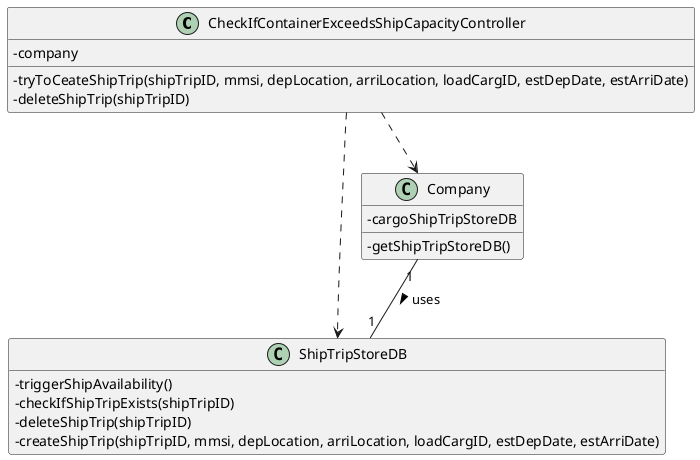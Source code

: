@startuml

hide empty methods
hide empty attributes
'left to right direction
skinparam classAttributeIconSize 0

class CheckIfContainerExceedsShipCapacityController{
- company
- tryToCeateShipTrip(shipTripID, mmsi, depLocation, arriLocation, loadCargID, estDepDate, estArriDate)
- deleteShipTrip(shipTripID)
}

class ShipTripStoreDB{
- triggerShipAvailability()
- checkIfShipTripExists(shipTripID)
- deleteShipTrip(shipTripID)
- createShipTrip(shipTripID, mmsi, depLocation, arriLocation, loadCargID, estDepDate, estArriDate)
}

class Company{
- cargoShipTripStoreDB
- getShipTripStoreDB()
}

CheckIfContainerExceedsShipCapacityController ..> Company
CheckIfContainerExceedsShipCapacityController ..> ShipTripStoreDB
Company "1" -- "1" ShipTripStoreDB : uses >

@enduml
